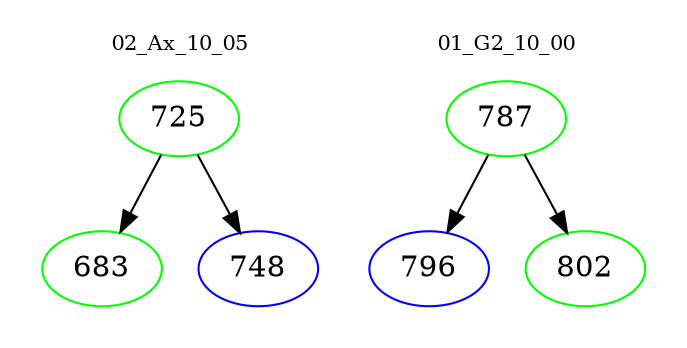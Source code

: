 digraph{
subgraph cluster_0 {
color = white
label = "02_Ax_10_05";
fontsize=10;
T0_725 [label="725", color="green"]
T0_725 -> T0_683 [color="black"]
T0_683 [label="683", color="green"]
T0_725 -> T0_748 [color="black"]
T0_748 [label="748", color="blue"]
}
subgraph cluster_1 {
color = white
label = "01_G2_10_00";
fontsize=10;
T1_787 [label="787", color="green"]
T1_787 -> T1_796 [color="black"]
T1_796 [label="796", color="blue"]
T1_787 -> T1_802 [color="black"]
T1_802 [label="802", color="green"]
}
}
